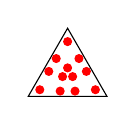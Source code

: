 \coordinate (b1) at (0.000,0.000);
\coordinate (b2) at (1.000,0.000);
\coordinate (b3) at (0.500,0.866);
\draw (b1) -- (b2) -- (b3) --cycle;
\draw[fill,red] (barycentric cs:b1=0.419,b2=0.291,b3=0.291) circle (0.5mm);
\draw[fill,red] (barycentric cs:b1=0.556,b2=0.078,b3=0.367) circle (0.5mm);
\draw[fill,red] (barycentric cs:b1=0.556,b2=0.367,b3=0.078) circle (0.5mm);
\draw[fill,red] (barycentric cs:b1=0.804,b2=0.098,b3=0.098) circle (0.5mm);
\draw[fill,red] (barycentric cs:b1=0.291,b2=0.419,b3=0.291) circle (0.5mm);
\draw[fill,red] (barycentric cs:b1=0.367,b2=0.556,b3=0.078) circle (0.5mm);
\draw[fill,red] (barycentric cs:b1=0.078,b2=0.556,b3=0.367) circle (0.5mm);
\draw[fill,red] (barycentric cs:b1=0.098,b2=0.804,b3=0.098) circle (0.5mm);
\draw[fill,red] (barycentric cs:b1=0.291,b2=0.291,b3=0.419) circle (0.5mm);
\draw[fill,red] (barycentric cs:b1=0.078,b2=0.367,b3=0.556) circle (0.5mm);
\draw[fill,red] (barycentric cs:b1=0.367,b2=0.078,b3=0.556) circle (0.5mm);
\draw[fill,red] (barycentric cs:b1=0.098,b2=0.098,b3=0.804) circle (0.5mm);
